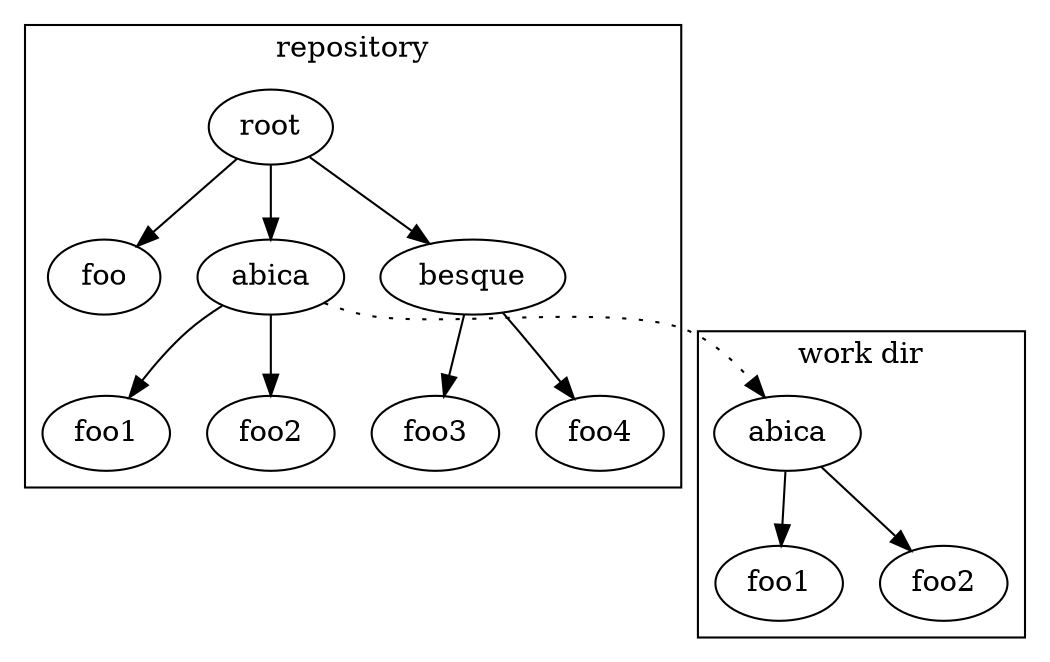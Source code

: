 digraph repoworkdir {

    subgraph cluster_repo {
        root -> foo;
        root -> abica;
        root -> besque;
        abica -> foo1;
        abica -> foo2;
        besque -> foo3;
        besque -> foo4;
        label = "repository";
        color = black
    }

    subgraph cluster_workdir {
        color = black;
        abica_w-> foo1_w;
        abica_w -> foo2_w;

        abica_w [label = "abica"];
        foo1_w [label = "foo1"];
        foo2_w [label = "foo2"];
        label = "work dir"
    }

    abica -> abica_w [style = dotted];

}
